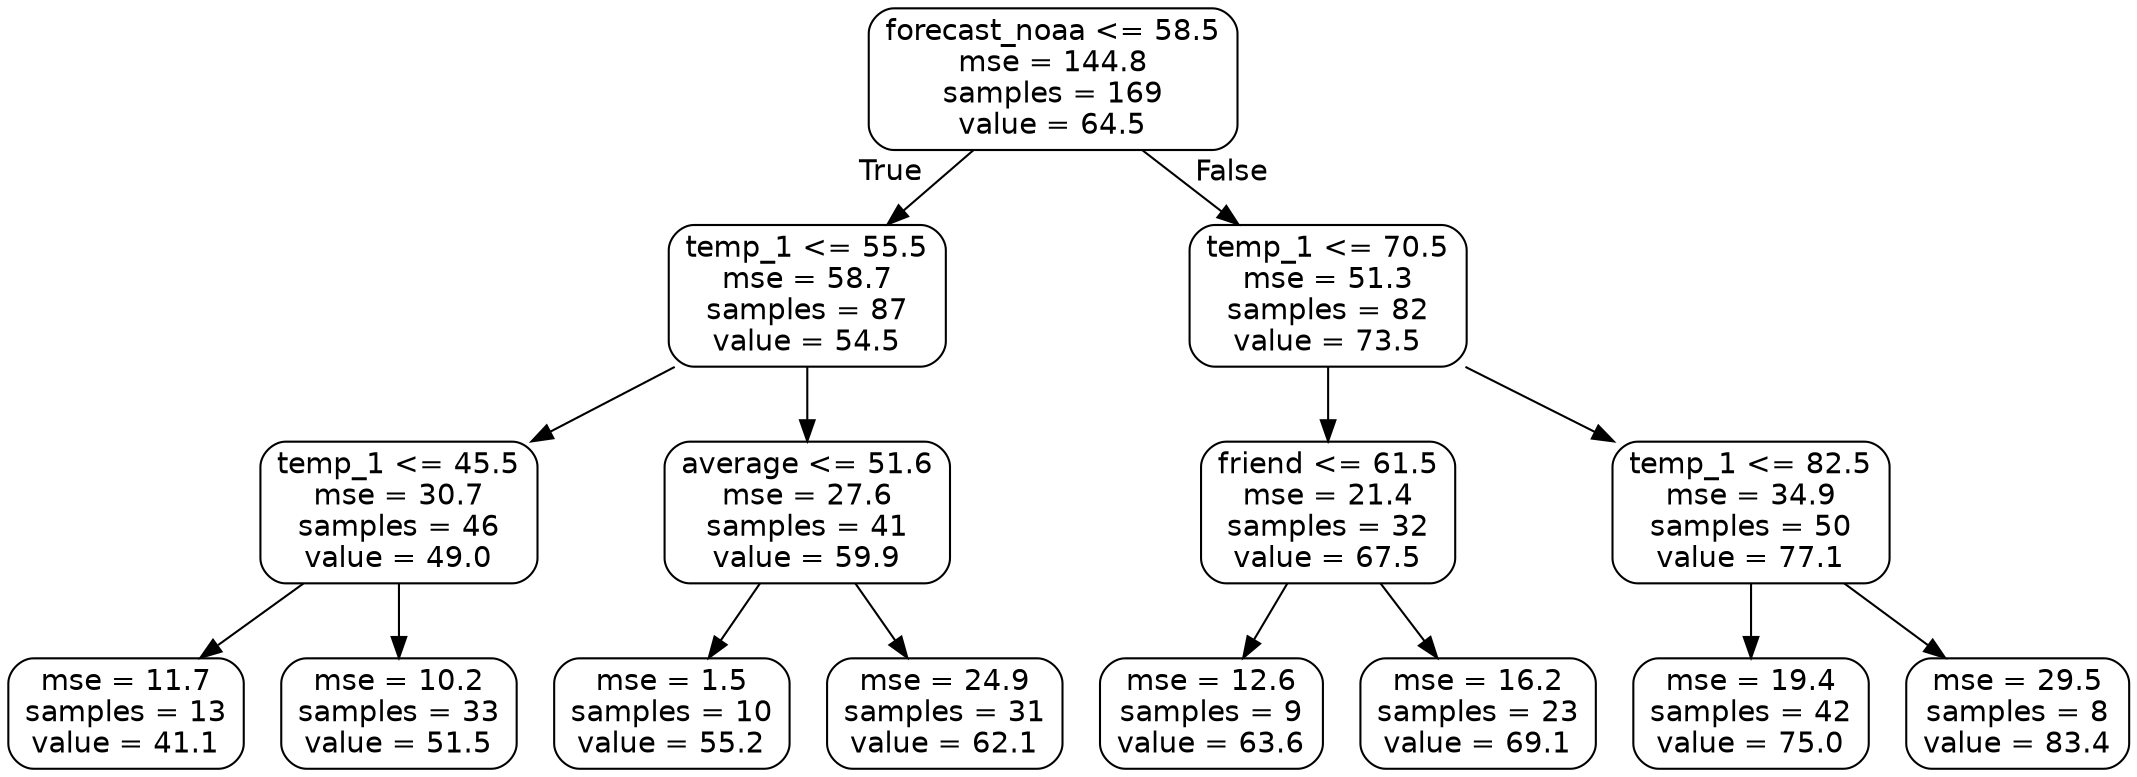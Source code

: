 digraph Tree {
node [shape=box, style="rounded", color="black", fontname=helvetica] ;
edge [fontname=helvetica] ;
0 [label="forecast_noaa <= 58.5\nmse = 144.8\nsamples = 169\nvalue = 64.5"] ;
1 [label="temp_1 <= 55.5\nmse = 58.7\nsamples = 87\nvalue = 54.5"] ;
0 -> 1 [labeldistance=2.5, labelangle=45, headlabel="True"] ;
2 [label="temp_1 <= 45.5\nmse = 30.7\nsamples = 46\nvalue = 49.0"] ;
1 -> 2 ;
3 [label="mse = 11.7\nsamples = 13\nvalue = 41.1"] ;
2 -> 3 ;
4 [label="mse = 10.2\nsamples = 33\nvalue = 51.5"] ;
2 -> 4 ;
5 [label="average <= 51.6\nmse = 27.6\nsamples = 41\nvalue = 59.9"] ;
1 -> 5 ;
6 [label="mse = 1.5\nsamples = 10\nvalue = 55.2"] ;
5 -> 6 ;
7 [label="mse = 24.9\nsamples = 31\nvalue = 62.1"] ;
5 -> 7 ;
8 [label="temp_1 <= 70.5\nmse = 51.3\nsamples = 82\nvalue = 73.5"] ;
0 -> 8 [labeldistance=2.5, labelangle=-45, headlabel="False"] ;
9 [label="friend <= 61.5\nmse = 21.4\nsamples = 32\nvalue = 67.5"] ;
8 -> 9 ;
10 [label="mse = 12.6\nsamples = 9\nvalue = 63.6"] ;
9 -> 10 ;
11 [label="mse = 16.2\nsamples = 23\nvalue = 69.1"] ;
9 -> 11 ;
12 [label="temp_1 <= 82.5\nmse = 34.9\nsamples = 50\nvalue = 77.1"] ;
8 -> 12 ;
13 [label="mse = 19.4\nsamples = 42\nvalue = 75.0"] ;
12 -> 13 ;
14 [label="mse = 29.5\nsamples = 8\nvalue = 83.4"] ;
12 -> 14 ;
}